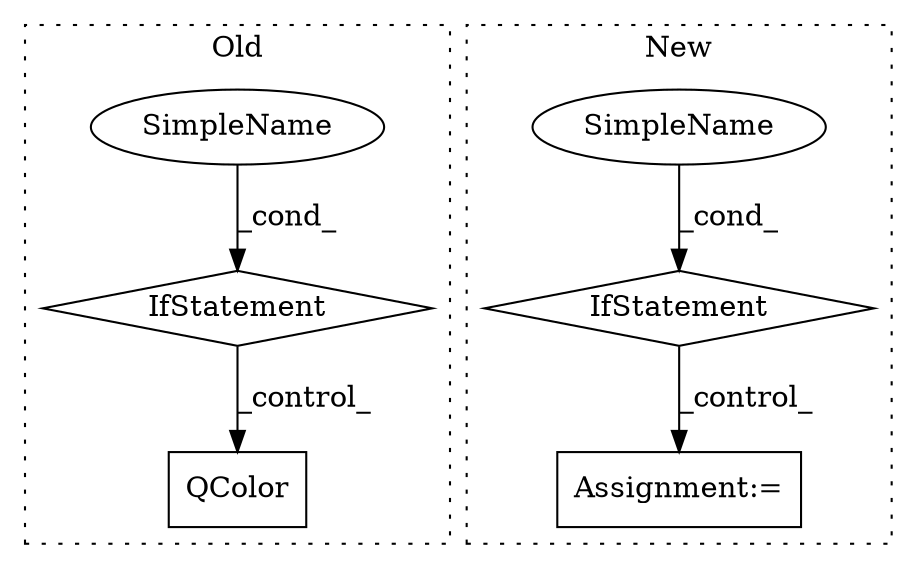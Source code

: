digraph G {
subgraph cluster0 {
1 [label="QColor" a="32" s="14250,14282" l="7,1" shape="box"];
3 [label="IfStatement" a="25" s="14387" l="26" shape="diamond"];
6 [label="SimpleName" a="42" s="14408" l="5" shape="ellipse"];
label = "Old";
style="dotted";
}
subgraph cluster1 {
2 [label="IfStatement" a="25" s="14111,14143" l="4,2" shape="diamond"];
4 [label="Assignment:=" a="7" s="14278" l="1" shape="box"];
5 [label="SimpleName" a="42" s="" l="" shape="ellipse"];
label = "New";
style="dotted";
}
2 -> 4 [label="_control_"];
3 -> 1 [label="_control_"];
5 -> 2 [label="_cond_"];
6 -> 3 [label="_cond_"];
}